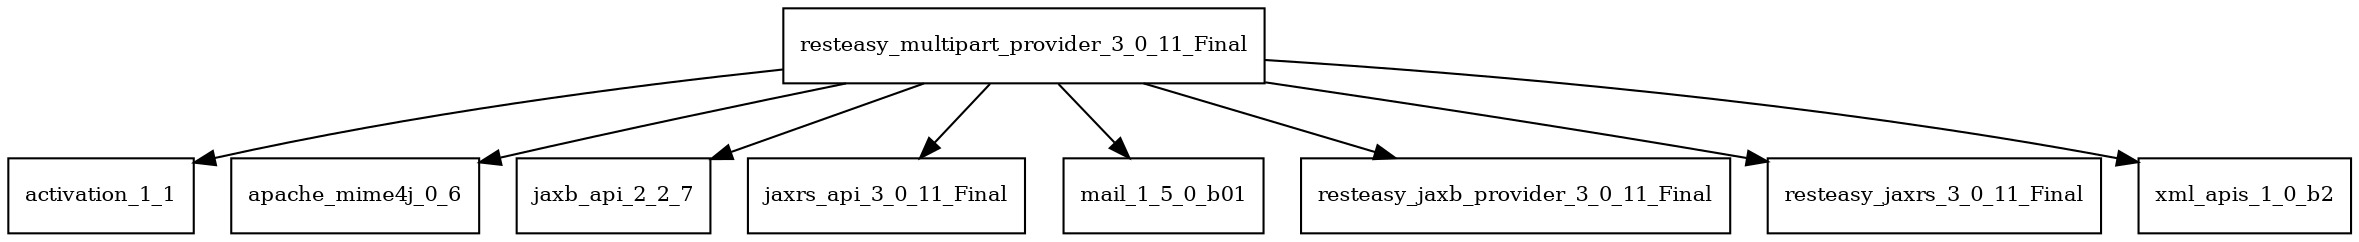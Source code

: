 digraph resteasy_multipart_provider_3_0_11_Final_dependencies {
  node [shape = box, fontsize=10.0];
  resteasy_multipart_provider_3_0_11_Final -> activation_1_1;
  resteasy_multipart_provider_3_0_11_Final -> apache_mime4j_0_6;
  resteasy_multipart_provider_3_0_11_Final -> jaxb_api_2_2_7;
  resteasy_multipart_provider_3_0_11_Final -> jaxrs_api_3_0_11_Final;
  resteasy_multipart_provider_3_0_11_Final -> mail_1_5_0_b01;
  resteasy_multipart_provider_3_0_11_Final -> resteasy_jaxb_provider_3_0_11_Final;
  resteasy_multipart_provider_3_0_11_Final -> resteasy_jaxrs_3_0_11_Final;
  resteasy_multipart_provider_3_0_11_Final -> xml_apis_1_0_b2;
}

